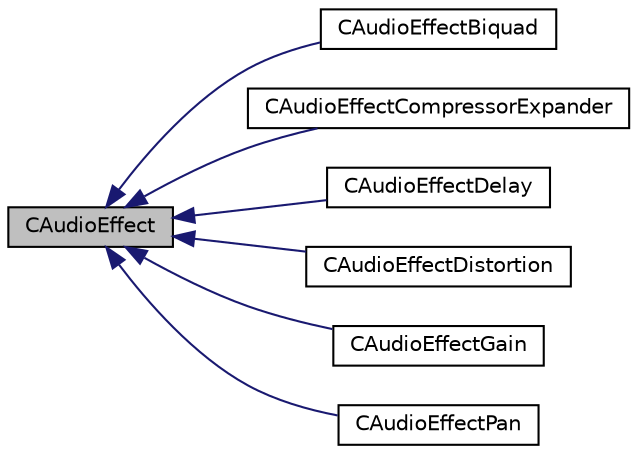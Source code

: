 digraph "CAudioEffect"
{
 // LATEX_PDF_SIZE
  edge [fontname="Helvetica",fontsize="10",labelfontname="Helvetica",labelfontsize="10"];
  node [fontname="Helvetica",fontsize="10",shape=record];
  rankdir="LR";
  Node1 [label="CAudioEffect",height=0.2,width=0.4,color="black", fillcolor="grey75", style="filled", fontcolor="black",tooltip="audio effect base class"];
  Node1 -> Node2 [dir="back",color="midnightblue",fontsize="10",style="solid"];
  Node2 [label="CAudioEffectBiquad",height=0.2,width=0.4,color="black", fillcolor="white", style="filled",URL="$class_c_audio_effect_biquad.html",tooltip="audio effect class for biquad filter"];
  Node1 -> Node3 [dir="back",color="midnightblue",fontsize="10",style="solid"];
  Node3 [label="CAudioEffectCompressorExpander",height=0.2,width=0.4,color="black", fillcolor="white", style="filled",URL="$class_c_audio_effect_compressor_expander.html",tooltip="audio effect class for compression and expander"];
  Node1 -> Node4 [dir="back",color="midnightblue",fontsize="10",style="solid"];
  Node4 [label="CAudioEffectDelay",height=0.2,width=0.4,color="black", fillcolor="white", style="filled",URL="$class_c_audio_effect_delay.html",tooltip="audio effect class for delay related effects"];
  Node1 -> Node5 [dir="back",color="midnightblue",fontsize="10",style="solid"];
  Node5 [label="CAudioEffectDistortion",height=0.2,width=0.4,color="black", fillcolor="white", style="filled",URL="$class_c_audio_effect_distortion.html",tooltip="audio effect class for distortion"];
  Node1 -> Node6 [dir="back",color="midnightblue",fontsize="10",style="solid"];
  Node6 [label="CAudioEffectGain",height=0.2,width=0.4,color="black", fillcolor="white", style="filled",URL="$class_c_audio_effect_gain.html",tooltip="audio effect class for gain"];
  Node1 -> Node7 [dir="back",color="midnightblue",fontsize="10",style="solid"];
  Node7 [label="CAudioEffectPan",height=0.2,width=0.4,color="black", fillcolor="white", style="filled",URL="$class_c_audio_effect_pan.html",tooltip="audio effect class for pan"];
}
